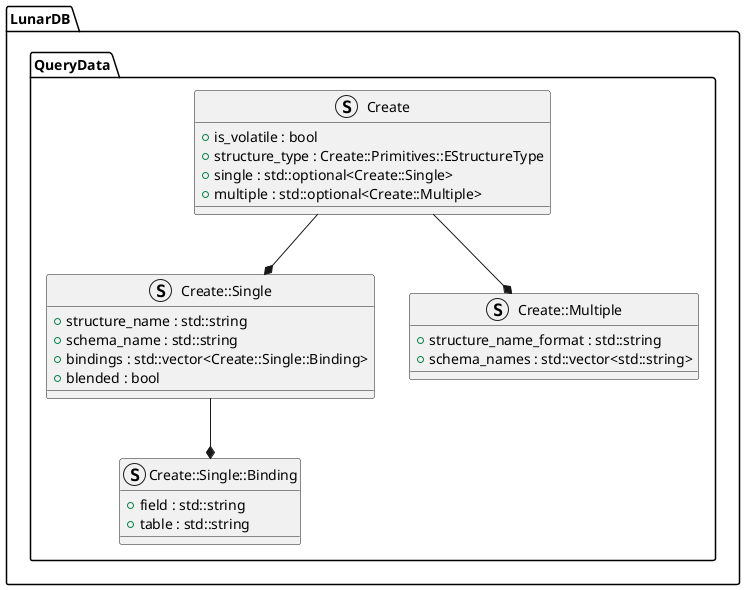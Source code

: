 @startuml Create

namespace LunarDB.QueryData {

struct Create {
    + is_volatile : bool
    + structure_type : Create::Primitives::EStructureType
    + single : std::optional<Create::Single>
    + multiple : std::optional<Create::Multiple>
}

struct Create::Single {
    + structure_name : std::string
    + schema_name : std::string
    + bindings : std::vector<Create::Single::Binding>
    + blended : bool
}

struct Create::Multiple {
    + structure_name_format : std::string
    + schema_names : std::vector<std::string>
}

struct Create::Single::Binding {
    + field : std::string
    + table : std::string
}

Create --* Create::Single
Create --* Create::Multiple
Create::Single --* Create::Single::Binding 

}

@enduml

